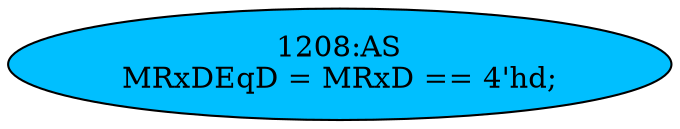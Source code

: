 strict digraph "" {
	node [label="\N"];
	"1208:AS"	 [ast="<pyverilog.vparser.ast.Assign object at 0x7fb43032c050>",
		def_var="['MRxDEqD']",
		fillcolor=deepskyblue,
		label="1208:AS
MRxDEqD = MRxD == 4'hd;",
		statements="[]",
		style=filled,
		typ=Assign,
		use_var="['MRxD']"];
}
